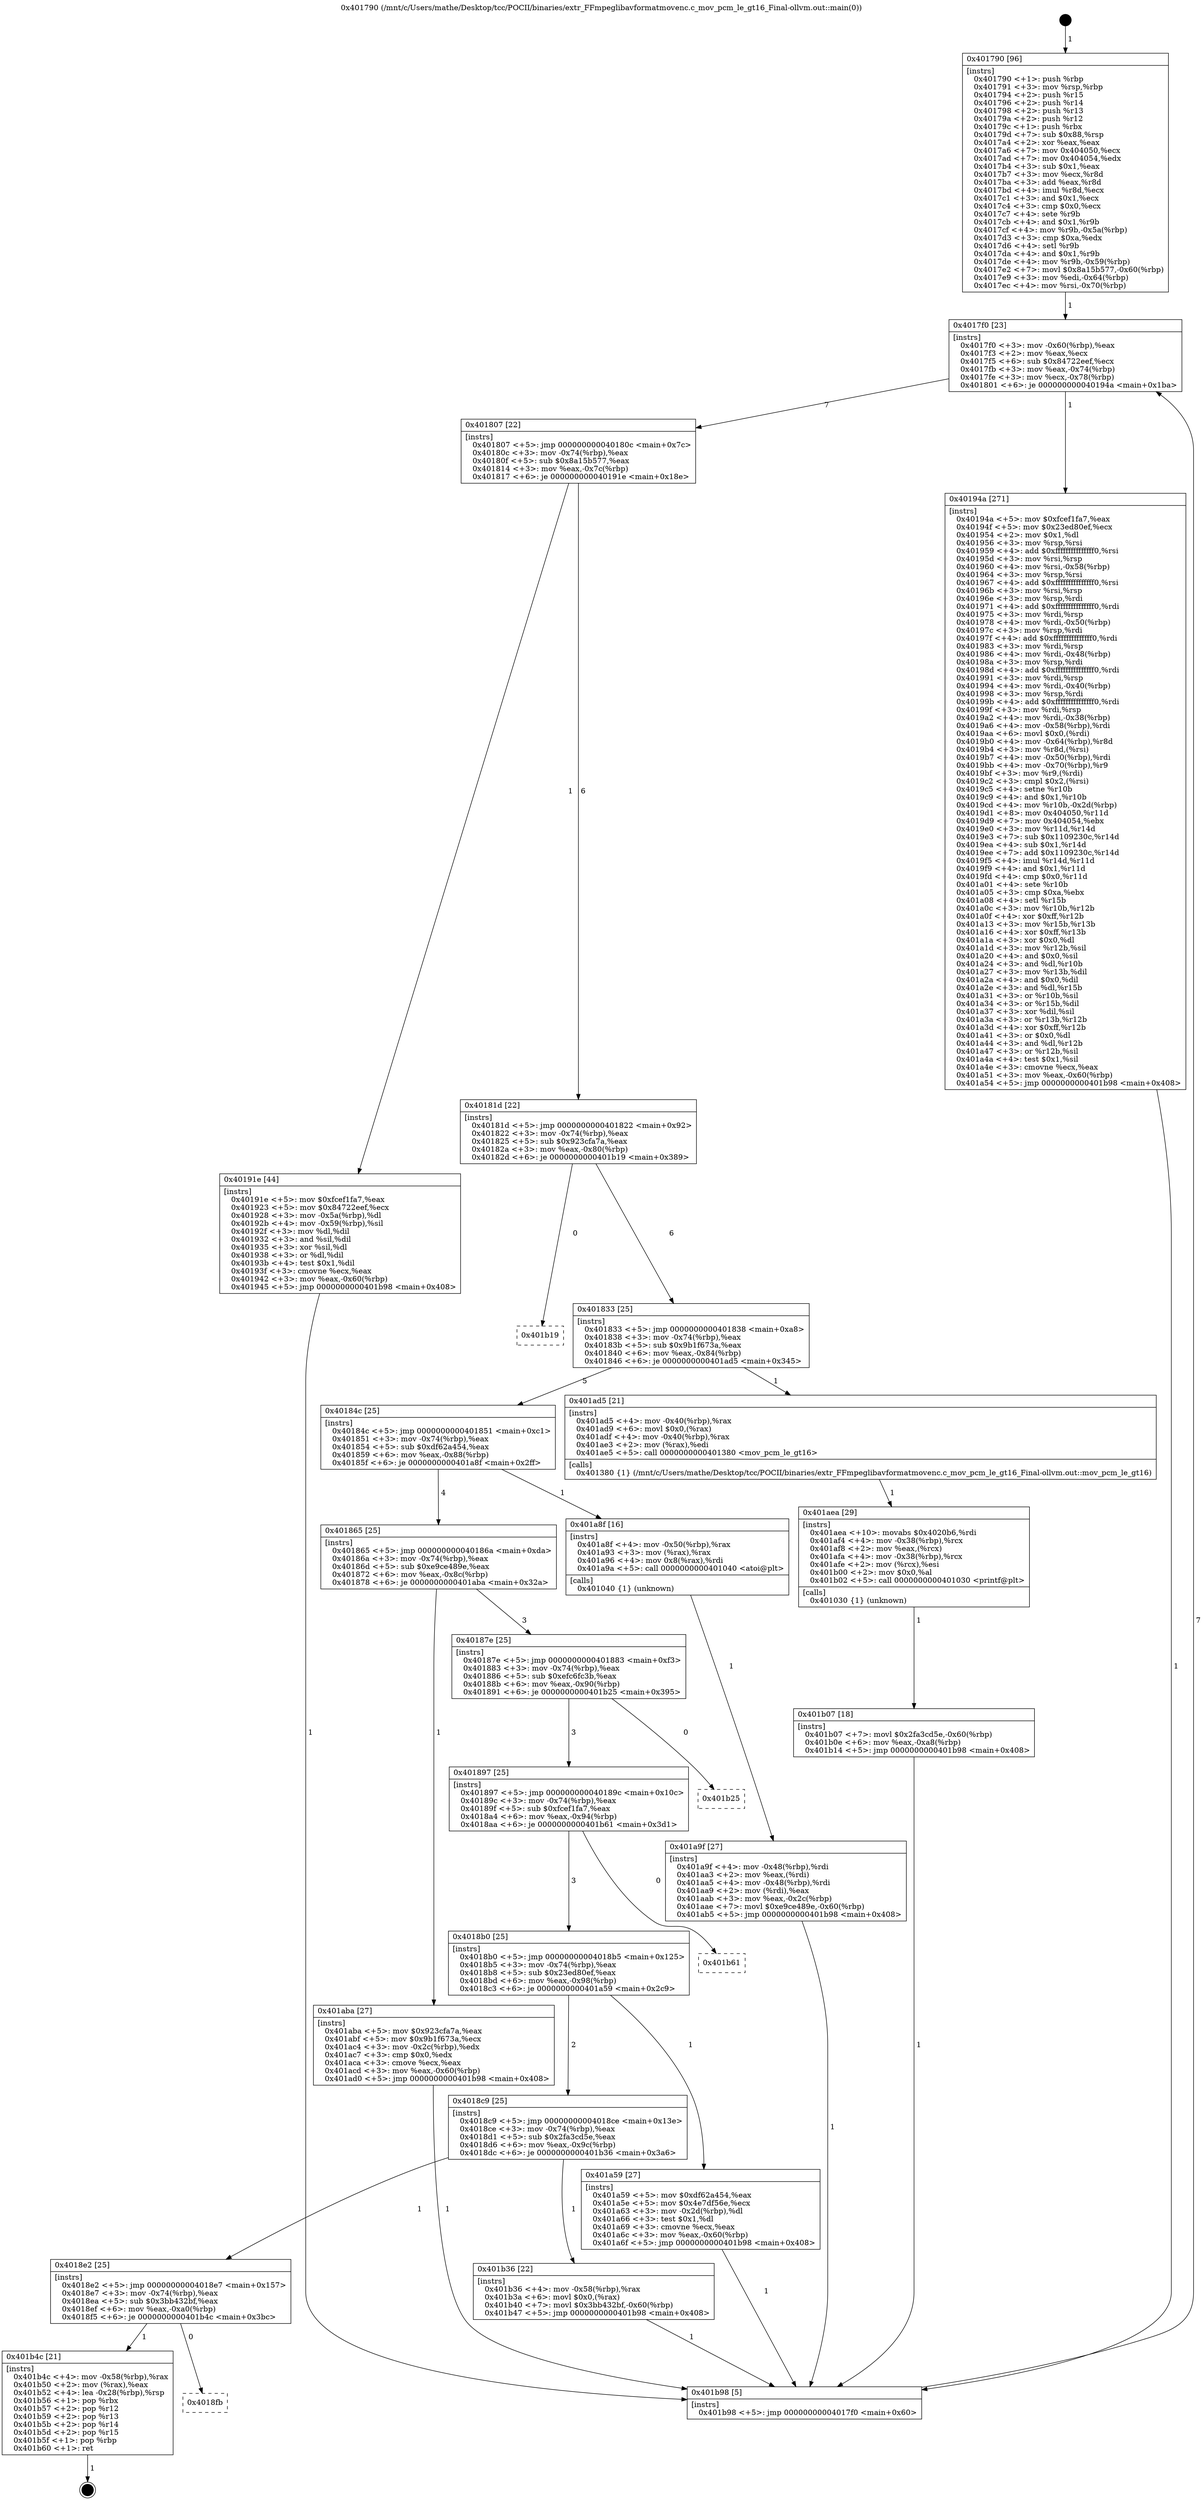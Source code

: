 digraph "0x401790" {
  label = "0x401790 (/mnt/c/Users/mathe/Desktop/tcc/POCII/binaries/extr_FFmpeglibavformatmovenc.c_mov_pcm_le_gt16_Final-ollvm.out::main(0))"
  labelloc = "t"
  node[shape=record]

  Entry [label="",width=0.3,height=0.3,shape=circle,fillcolor=black,style=filled]
  "0x4017f0" [label="{
     0x4017f0 [23]\l
     | [instrs]\l
     &nbsp;&nbsp;0x4017f0 \<+3\>: mov -0x60(%rbp),%eax\l
     &nbsp;&nbsp;0x4017f3 \<+2\>: mov %eax,%ecx\l
     &nbsp;&nbsp;0x4017f5 \<+6\>: sub $0x84722eef,%ecx\l
     &nbsp;&nbsp;0x4017fb \<+3\>: mov %eax,-0x74(%rbp)\l
     &nbsp;&nbsp;0x4017fe \<+3\>: mov %ecx,-0x78(%rbp)\l
     &nbsp;&nbsp;0x401801 \<+6\>: je 000000000040194a \<main+0x1ba\>\l
  }"]
  "0x40194a" [label="{
     0x40194a [271]\l
     | [instrs]\l
     &nbsp;&nbsp;0x40194a \<+5\>: mov $0xfcef1fa7,%eax\l
     &nbsp;&nbsp;0x40194f \<+5\>: mov $0x23ed80ef,%ecx\l
     &nbsp;&nbsp;0x401954 \<+2\>: mov $0x1,%dl\l
     &nbsp;&nbsp;0x401956 \<+3\>: mov %rsp,%rsi\l
     &nbsp;&nbsp;0x401959 \<+4\>: add $0xfffffffffffffff0,%rsi\l
     &nbsp;&nbsp;0x40195d \<+3\>: mov %rsi,%rsp\l
     &nbsp;&nbsp;0x401960 \<+4\>: mov %rsi,-0x58(%rbp)\l
     &nbsp;&nbsp;0x401964 \<+3\>: mov %rsp,%rsi\l
     &nbsp;&nbsp;0x401967 \<+4\>: add $0xfffffffffffffff0,%rsi\l
     &nbsp;&nbsp;0x40196b \<+3\>: mov %rsi,%rsp\l
     &nbsp;&nbsp;0x40196e \<+3\>: mov %rsp,%rdi\l
     &nbsp;&nbsp;0x401971 \<+4\>: add $0xfffffffffffffff0,%rdi\l
     &nbsp;&nbsp;0x401975 \<+3\>: mov %rdi,%rsp\l
     &nbsp;&nbsp;0x401978 \<+4\>: mov %rdi,-0x50(%rbp)\l
     &nbsp;&nbsp;0x40197c \<+3\>: mov %rsp,%rdi\l
     &nbsp;&nbsp;0x40197f \<+4\>: add $0xfffffffffffffff0,%rdi\l
     &nbsp;&nbsp;0x401983 \<+3\>: mov %rdi,%rsp\l
     &nbsp;&nbsp;0x401986 \<+4\>: mov %rdi,-0x48(%rbp)\l
     &nbsp;&nbsp;0x40198a \<+3\>: mov %rsp,%rdi\l
     &nbsp;&nbsp;0x40198d \<+4\>: add $0xfffffffffffffff0,%rdi\l
     &nbsp;&nbsp;0x401991 \<+3\>: mov %rdi,%rsp\l
     &nbsp;&nbsp;0x401994 \<+4\>: mov %rdi,-0x40(%rbp)\l
     &nbsp;&nbsp;0x401998 \<+3\>: mov %rsp,%rdi\l
     &nbsp;&nbsp;0x40199b \<+4\>: add $0xfffffffffffffff0,%rdi\l
     &nbsp;&nbsp;0x40199f \<+3\>: mov %rdi,%rsp\l
     &nbsp;&nbsp;0x4019a2 \<+4\>: mov %rdi,-0x38(%rbp)\l
     &nbsp;&nbsp;0x4019a6 \<+4\>: mov -0x58(%rbp),%rdi\l
     &nbsp;&nbsp;0x4019aa \<+6\>: movl $0x0,(%rdi)\l
     &nbsp;&nbsp;0x4019b0 \<+4\>: mov -0x64(%rbp),%r8d\l
     &nbsp;&nbsp;0x4019b4 \<+3\>: mov %r8d,(%rsi)\l
     &nbsp;&nbsp;0x4019b7 \<+4\>: mov -0x50(%rbp),%rdi\l
     &nbsp;&nbsp;0x4019bb \<+4\>: mov -0x70(%rbp),%r9\l
     &nbsp;&nbsp;0x4019bf \<+3\>: mov %r9,(%rdi)\l
     &nbsp;&nbsp;0x4019c2 \<+3\>: cmpl $0x2,(%rsi)\l
     &nbsp;&nbsp;0x4019c5 \<+4\>: setne %r10b\l
     &nbsp;&nbsp;0x4019c9 \<+4\>: and $0x1,%r10b\l
     &nbsp;&nbsp;0x4019cd \<+4\>: mov %r10b,-0x2d(%rbp)\l
     &nbsp;&nbsp;0x4019d1 \<+8\>: mov 0x404050,%r11d\l
     &nbsp;&nbsp;0x4019d9 \<+7\>: mov 0x404054,%ebx\l
     &nbsp;&nbsp;0x4019e0 \<+3\>: mov %r11d,%r14d\l
     &nbsp;&nbsp;0x4019e3 \<+7\>: sub $0x1109230c,%r14d\l
     &nbsp;&nbsp;0x4019ea \<+4\>: sub $0x1,%r14d\l
     &nbsp;&nbsp;0x4019ee \<+7\>: add $0x1109230c,%r14d\l
     &nbsp;&nbsp;0x4019f5 \<+4\>: imul %r14d,%r11d\l
     &nbsp;&nbsp;0x4019f9 \<+4\>: and $0x1,%r11d\l
     &nbsp;&nbsp;0x4019fd \<+4\>: cmp $0x0,%r11d\l
     &nbsp;&nbsp;0x401a01 \<+4\>: sete %r10b\l
     &nbsp;&nbsp;0x401a05 \<+3\>: cmp $0xa,%ebx\l
     &nbsp;&nbsp;0x401a08 \<+4\>: setl %r15b\l
     &nbsp;&nbsp;0x401a0c \<+3\>: mov %r10b,%r12b\l
     &nbsp;&nbsp;0x401a0f \<+4\>: xor $0xff,%r12b\l
     &nbsp;&nbsp;0x401a13 \<+3\>: mov %r15b,%r13b\l
     &nbsp;&nbsp;0x401a16 \<+4\>: xor $0xff,%r13b\l
     &nbsp;&nbsp;0x401a1a \<+3\>: xor $0x0,%dl\l
     &nbsp;&nbsp;0x401a1d \<+3\>: mov %r12b,%sil\l
     &nbsp;&nbsp;0x401a20 \<+4\>: and $0x0,%sil\l
     &nbsp;&nbsp;0x401a24 \<+3\>: and %dl,%r10b\l
     &nbsp;&nbsp;0x401a27 \<+3\>: mov %r13b,%dil\l
     &nbsp;&nbsp;0x401a2a \<+4\>: and $0x0,%dil\l
     &nbsp;&nbsp;0x401a2e \<+3\>: and %dl,%r15b\l
     &nbsp;&nbsp;0x401a31 \<+3\>: or %r10b,%sil\l
     &nbsp;&nbsp;0x401a34 \<+3\>: or %r15b,%dil\l
     &nbsp;&nbsp;0x401a37 \<+3\>: xor %dil,%sil\l
     &nbsp;&nbsp;0x401a3a \<+3\>: or %r13b,%r12b\l
     &nbsp;&nbsp;0x401a3d \<+4\>: xor $0xff,%r12b\l
     &nbsp;&nbsp;0x401a41 \<+3\>: or $0x0,%dl\l
     &nbsp;&nbsp;0x401a44 \<+3\>: and %dl,%r12b\l
     &nbsp;&nbsp;0x401a47 \<+3\>: or %r12b,%sil\l
     &nbsp;&nbsp;0x401a4a \<+4\>: test $0x1,%sil\l
     &nbsp;&nbsp;0x401a4e \<+3\>: cmovne %ecx,%eax\l
     &nbsp;&nbsp;0x401a51 \<+3\>: mov %eax,-0x60(%rbp)\l
     &nbsp;&nbsp;0x401a54 \<+5\>: jmp 0000000000401b98 \<main+0x408\>\l
  }"]
  "0x401807" [label="{
     0x401807 [22]\l
     | [instrs]\l
     &nbsp;&nbsp;0x401807 \<+5\>: jmp 000000000040180c \<main+0x7c\>\l
     &nbsp;&nbsp;0x40180c \<+3\>: mov -0x74(%rbp),%eax\l
     &nbsp;&nbsp;0x40180f \<+5\>: sub $0x8a15b577,%eax\l
     &nbsp;&nbsp;0x401814 \<+3\>: mov %eax,-0x7c(%rbp)\l
     &nbsp;&nbsp;0x401817 \<+6\>: je 000000000040191e \<main+0x18e\>\l
  }"]
  Exit [label="",width=0.3,height=0.3,shape=circle,fillcolor=black,style=filled,peripheries=2]
  "0x40191e" [label="{
     0x40191e [44]\l
     | [instrs]\l
     &nbsp;&nbsp;0x40191e \<+5\>: mov $0xfcef1fa7,%eax\l
     &nbsp;&nbsp;0x401923 \<+5\>: mov $0x84722eef,%ecx\l
     &nbsp;&nbsp;0x401928 \<+3\>: mov -0x5a(%rbp),%dl\l
     &nbsp;&nbsp;0x40192b \<+4\>: mov -0x59(%rbp),%sil\l
     &nbsp;&nbsp;0x40192f \<+3\>: mov %dl,%dil\l
     &nbsp;&nbsp;0x401932 \<+3\>: and %sil,%dil\l
     &nbsp;&nbsp;0x401935 \<+3\>: xor %sil,%dl\l
     &nbsp;&nbsp;0x401938 \<+3\>: or %dl,%dil\l
     &nbsp;&nbsp;0x40193b \<+4\>: test $0x1,%dil\l
     &nbsp;&nbsp;0x40193f \<+3\>: cmovne %ecx,%eax\l
     &nbsp;&nbsp;0x401942 \<+3\>: mov %eax,-0x60(%rbp)\l
     &nbsp;&nbsp;0x401945 \<+5\>: jmp 0000000000401b98 \<main+0x408\>\l
  }"]
  "0x40181d" [label="{
     0x40181d [22]\l
     | [instrs]\l
     &nbsp;&nbsp;0x40181d \<+5\>: jmp 0000000000401822 \<main+0x92\>\l
     &nbsp;&nbsp;0x401822 \<+3\>: mov -0x74(%rbp),%eax\l
     &nbsp;&nbsp;0x401825 \<+5\>: sub $0x923cfa7a,%eax\l
     &nbsp;&nbsp;0x40182a \<+3\>: mov %eax,-0x80(%rbp)\l
     &nbsp;&nbsp;0x40182d \<+6\>: je 0000000000401b19 \<main+0x389\>\l
  }"]
  "0x401b98" [label="{
     0x401b98 [5]\l
     | [instrs]\l
     &nbsp;&nbsp;0x401b98 \<+5\>: jmp 00000000004017f0 \<main+0x60\>\l
  }"]
  "0x401790" [label="{
     0x401790 [96]\l
     | [instrs]\l
     &nbsp;&nbsp;0x401790 \<+1\>: push %rbp\l
     &nbsp;&nbsp;0x401791 \<+3\>: mov %rsp,%rbp\l
     &nbsp;&nbsp;0x401794 \<+2\>: push %r15\l
     &nbsp;&nbsp;0x401796 \<+2\>: push %r14\l
     &nbsp;&nbsp;0x401798 \<+2\>: push %r13\l
     &nbsp;&nbsp;0x40179a \<+2\>: push %r12\l
     &nbsp;&nbsp;0x40179c \<+1\>: push %rbx\l
     &nbsp;&nbsp;0x40179d \<+7\>: sub $0x88,%rsp\l
     &nbsp;&nbsp;0x4017a4 \<+2\>: xor %eax,%eax\l
     &nbsp;&nbsp;0x4017a6 \<+7\>: mov 0x404050,%ecx\l
     &nbsp;&nbsp;0x4017ad \<+7\>: mov 0x404054,%edx\l
     &nbsp;&nbsp;0x4017b4 \<+3\>: sub $0x1,%eax\l
     &nbsp;&nbsp;0x4017b7 \<+3\>: mov %ecx,%r8d\l
     &nbsp;&nbsp;0x4017ba \<+3\>: add %eax,%r8d\l
     &nbsp;&nbsp;0x4017bd \<+4\>: imul %r8d,%ecx\l
     &nbsp;&nbsp;0x4017c1 \<+3\>: and $0x1,%ecx\l
     &nbsp;&nbsp;0x4017c4 \<+3\>: cmp $0x0,%ecx\l
     &nbsp;&nbsp;0x4017c7 \<+4\>: sete %r9b\l
     &nbsp;&nbsp;0x4017cb \<+4\>: and $0x1,%r9b\l
     &nbsp;&nbsp;0x4017cf \<+4\>: mov %r9b,-0x5a(%rbp)\l
     &nbsp;&nbsp;0x4017d3 \<+3\>: cmp $0xa,%edx\l
     &nbsp;&nbsp;0x4017d6 \<+4\>: setl %r9b\l
     &nbsp;&nbsp;0x4017da \<+4\>: and $0x1,%r9b\l
     &nbsp;&nbsp;0x4017de \<+4\>: mov %r9b,-0x59(%rbp)\l
     &nbsp;&nbsp;0x4017e2 \<+7\>: movl $0x8a15b577,-0x60(%rbp)\l
     &nbsp;&nbsp;0x4017e9 \<+3\>: mov %edi,-0x64(%rbp)\l
     &nbsp;&nbsp;0x4017ec \<+4\>: mov %rsi,-0x70(%rbp)\l
  }"]
  "0x4018fb" [label="{
     0x4018fb\l
  }", style=dashed]
  "0x401b4c" [label="{
     0x401b4c [21]\l
     | [instrs]\l
     &nbsp;&nbsp;0x401b4c \<+4\>: mov -0x58(%rbp),%rax\l
     &nbsp;&nbsp;0x401b50 \<+2\>: mov (%rax),%eax\l
     &nbsp;&nbsp;0x401b52 \<+4\>: lea -0x28(%rbp),%rsp\l
     &nbsp;&nbsp;0x401b56 \<+1\>: pop %rbx\l
     &nbsp;&nbsp;0x401b57 \<+2\>: pop %r12\l
     &nbsp;&nbsp;0x401b59 \<+2\>: pop %r13\l
     &nbsp;&nbsp;0x401b5b \<+2\>: pop %r14\l
     &nbsp;&nbsp;0x401b5d \<+2\>: pop %r15\l
     &nbsp;&nbsp;0x401b5f \<+1\>: pop %rbp\l
     &nbsp;&nbsp;0x401b60 \<+1\>: ret\l
  }"]
  "0x401b19" [label="{
     0x401b19\l
  }", style=dashed]
  "0x401833" [label="{
     0x401833 [25]\l
     | [instrs]\l
     &nbsp;&nbsp;0x401833 \<+5\>: jmp 0000000000401838 \<main+0xa8\>\l
     &nbsp;&nbsp;0x401838 \<+3\>: mov -0x74(%rbp),%eax\l
     &nbsp;&nbsp;0x40183b \<+5\>: sub $0x9b1f673a,%eax\l
     &nbsp;&nbsp;0x401840 \<+6\>: mov %eax,-0x84(%rbp)\l
     &nbsp;&nbsp;0x401846 \<+6\>: je 0000000000401ad5 \<main+0x345\>\l
  }"]
  "0x4018e2" [label="{
     0x4018e2 [25]\l
     | [instrs]\l
     &nbsp;&nbsp;0x4018e2 \<+5\>: jmp 00000000004018e7 \<main+0x157\>\l
     &nbsp;&nbsp;0x4018e7 \<+3\>: mov -0x74(%rbp),%eax\l
     &nbsp;&nbsp;0x4018ea \<+5\>: sub $0x3bb432bf,%eax\l
     &nbsp;&nbsp;0x4018ef \<+6\>: mov %eax,-0xa0(%rbp)\l
     &nbsp;&nbsp;0x4018f5 \<+6\>: je 0000000000401b4c \<main+0x3bc\>\l
  }"]
  "0x401ad5" [label="{
     0x401ad5 [21]\l
     | [instrs]\l
     &nbsp;&nbsp;0x401ad5 \<+4\>: mov -0x40(%rbp),%rax\l
     &nbsp;&nbsp;0x401ad9 \<+6\>: movl $0x0,(%rax)\l
     &nbsp;&nbsp;0x401adf \<+4\>: mov -0x40(%rbp),%rax\l
     &nbsp;&nbsp;0x401ae3 \<+2\>: mov (%rax),%edi\l
     &nbsp;&nbsp;0x401ae5 \<+5\>: call 0000000000401380 \<mov_pcm_le_gt16\>\l
     | [calls]\l
     &nbsp;&nbsp;0x401380 \{1\} (/mnt/c/Users/mathe/Desktop/tcc/POCII/binaries/extr_FFmpeglibavformatmovenc.c_mov_pcm_le_gt16_Final-ollvm.out::mov_pcm_le_gt16)\l
  }"]
  "0x40184c" [label="{
     0x40184c [25]\l
     | [instrs]\l
     &nbsp;&nbsp;0x40184c \<+5\>: jmp 0000000000401851 \<main+0xc1\>\l
     &nbsp;&nbsp;0x401851 \<+3\>: mov -0x74(%rbp),%eax\l
     &nbsp;&nbsp;0x401854 \<+5\>: sub $0xdf62a454,%eax\l
     &nbsp;&nbsp;0x401859 \<+6\>: mov %eax,-0x88(%rbp)\l
     &nbsp;&nbsp;0x40185f \<+6\>: je 0000000000401a8f \<main+0x2ff\>\l
  }"]
  "0x401b36" [label="{
     0x401b36 [22]\l
     | [instrs]\l
     &nbsp;&nbsp;0x401b36 \<+4\>: mov -0x58(%rbp),%rax\l
     &nbsp;&nbsp;0x401b3a \<+6\>: movl $0x0,(%rax)\l
     &nbsp;&nbsp;0x401b40 \<+7\>: movl $0x3bb432bf,-0x60(%rbp)\l
     &nbsp;&nbsp;0x401b47 \<+5\>: jmp 0000000000401b98 \<main+0x408\>\l
  }"]
  "0x401a8f" [label="{
     0x401a8f [16]\l
     | [instrs]\l
     &nbsp;&nbsp;0x401a8f \<+4\>: mov -0x50(%rbp),%rax\l
     &nbsp;&nbsp;0x401a93 \<+3\>: mov (%rax),%rax\l
     &nbsp;&nbsp;0x401a96 \<+4\>: mov 0x8(%rax),%rdi\l
     &nbsp;&nbsp;0x401a9a \<+5\>: call 0000000000401040 \<atoi@plt\>\l
     | [calls]\l
     &nbsp;&nbsp;0x401040 \{1\} (unknown)\l
  }"]
  "0x401865" [label="{
     0x401865 [25]\l
     | [instrs]\l
     &nbsp;&nbsp;0x401865 \<+5\>: jmp 000000000040186a \<main+0xda\>\l
     &nbsp;&nbsp;0x40186a \<+3\>: mov -0x74(%rbp),%eax\l
     &nbsp;&nbsp;0x40186d \<+5\>: sub $0xe9ce489e,%eax\l
     &nbsp;&nbsp;0x401872 \<+6\>: mov %eax,-0x8c(%rbp)\l
     &nbsp;&nbsp;0x401878 \<+6\>: je 0000000000401aba \<main+0x32a\>\l
  }"]
  "0x401b07" [label="{
     0x401b07 [18]\l
     | [instrs]\l
     &nbsp;&nbsp;0x401b07 \<+7\>: movl $0x2fa3cd5e,-0x60(%rbp)\l
     &nbsp;&nbsp;0x401b0e \<+6\>: mov %eax,-0xa8(%rbp)\l
     &nbsp;&nbsp;0x401b14 \<+5\>: jmp 0000000000401b98 \<main+0x408\>\l
  }"]
  "0x401aba" [label="{
     0x401aba [27]\l
     | [instrs]\l
     &nbsp;&nbsp;0x401aba \<+5\>: mov $0x923cfa7a,%eax\l
     &nbsp;&nbsp;0x401abf \<+5\>: mov $0x9b1f673a,%ecx\l
     &nbsp;&nbsp;0x401ac4 \<+3\>: mov -0x2c(%rbp),%edx\l
     &nbsp;&nbsp;0x401ac7 \<+3\>: cmp $0x0,%edx\l
     &nbsp;&nbsp;0x401aca \<+3\>: cmove %ecx,%eax\l
     &nbsp;&nbsp;0x401acd \<+3\>: mov %eax,-0x60(%rbp)\l
     &nbsp;&nbsp;0x401ad0 \<+5\>: jmp 0000000000401b98 \<main+0x408\>\l
  }"]
  "0x40187e" [label="{
     0x40187e [25]\l
     | [instrs]\l
     &nbsp;&nbsp;0x40187e \<+5\>: jmp 0000000000401883 \<main+0xf3\>\l
     &nbsp;&nbsp;0x401883 \<+3\>: mov -0x74(%rbp),%eax\l
     &nbsp;&nbsp;0x401886 \<+5\>: sub $0xefc6fc3b,%eax\l
     &nbsp;&nbsp;0x40188b \<+6\>: mov %eax,-0x90(%rbp)\l
     &nbsp;&nbsp;0x401891 \<+6\>: je 0000000000401b25 \<main+0x395\>\l
  }"]
  "0x401aea" [label="{
     0x401aea [29]\l
     | [instrs]\l
     &nbsp;&nbsp;0x401aea \<+10\>: movabs $0x4020b6,%rdi\l
     &nbsp;&nbsp;0x401af4 \<+4\>: mov -0x38(%rbp),%rcx\l
     &nbsp;&nbsp;0x401af8 \<+2\>: mov %eax,(%rcx)\l
     &nbsp;&nbsp;0x401afa \<+4\>: mov -0x38(%rbp),%rcx\l
     &nbsp;&nbsp;0x401afe \<+2\>: mov (%rcx),%esi\l
     &nbsp;&nbsp;0x401b00 \<+2\>: mov $0x0,%al\l
     &nbsp;&nbsp;0x401b02 \<+5\>: call 0000000000401030 \<printf@plt\>\l
     | [calls]\l
     &nbsp;&nbsp;0x401030 \{1\} (unknown)\l
  }"]
  "0x401b25" [label="{
     0x401b25\l
  }", style=dashed]
  "0x401897" [label="{
     0x401897 [25]\l
     | [instrs]\l
     &nbsp;&nbsp;0x401897 \<+5\>: jmp 000000000040189c \<main+0x10c\>\l
     &nbsp;&nbsp;0x40189c \<+3\>: mov -0x74(%rbp),%eax\l
     &nbsp;&nbsp;0x40189f \<+5\>: sub $0xfcef1fa7,%eax\l
     &nbsp;&nbsp;0x4018a4 \<+6\>: mov %eax,-0x94(%rbp)\l
     &nbsp;&nbsp;0x4018aa \<+6\>: je 0000000000401b61 \<main+0x3d1\>\l
  }"]
  "0x401a9f" [label="{
     0x401a9f [27]\l
     | [instrs]\l
     &nbsp;&nbsp;0x401a9f \<+4\>: mov -0x48(%rbp),%rdi\l
     &nbsp;&nbsp;0x401aa3 \<+2\>: mov %eax,(%rdi)\l
     &nbsp;&nbsp;0x401aa5 \<+4\>: mov -0x48(%rbp),%rdi\l
     &nbsp;&nbsp;0x401aa9 \<+2\>: mov (%rdi),%eax\l
     &nbsp;&nbsp;0x401aab \<+3\>: mov %eax,-0x2c(%rbp)\l
     &nbsp;&nbsp;0x401aae \<+7\>: movl $0xe9ce489e,-0x60(%rbp)\l
     &nbsp;&nbsp;0x401ab5 \<+5\>: jmp 0000000000401b98 \<main+0x408\>\l
  }"]
  "0x401b61" [label="{
     0x401b61\l
  }", style=dashed]
  "0x4018b0" [label="{
     0x4018b0 [25]\l
     | [instrs]\l
     &nbsp;&nbsp;0x4018b0 \<+5\>: jmp 00000000004018b5 \<main+0x125\>\l
     &nbsp;&nbsp;0x4018b5 \<+3\>: mov -0x74(%rbp),%eax\l
     &nbsp;&nbsp;0x4018b8 \<+5\>: sub $0x23ed80ef,%eax\l
     &nbsp;&nbsp;0x4018bd \<+6\>: mov %eax,-0x98(%rbp)\l
     &nbsp;&nbsp;0x4018c3 \<+6\>: je 0000000000401a59 \<main+0x2c9\>\l
  }"]
  "0x4018c9" [label="{
     0x4018c9 [25]\l
     | [instrs]\l
     &nbsp;&nbsp;0x4018c9 \<+5\>: jmp 00000000004018ce \<main+0x13e\>\l
     &nbsp;&nbsp;0x4018ce \<+3\>: mov -0x74(%rbp),%eax\l
     &nbsp;&nbsp;0x4018d1 \<+5\>: sub $0x2fa3cd5e,%eax\l
     &nbsp;&nbsp;0x4018d6 \<+6\>: mov %eax,-0x9c(%rbp)\l
     &nbsp;&nbsp;0x4018dc \<+6\>: je 0000000000401b36 \<main+0x3a6\>\l
  }"]
  "0x401a59" [label="{
     0x401a59 [27]\l
     | [instrs]\l
     &nbsp;&nbsp;0x401a59 \<+5\>: mov $0xdf62a454,%eax\l
     &nbsp;&nbsp;0x401a5e \<+5\>: mov $0x4e7df56e,%ecx\l
     &nbsp;&nbsp;0x401a63 \<+3\>: mov -0x2d(%rbp),%dl\l
     &nbsp;&nbsp;0x401a66 \<+3\>: test $0x1,%dl\l
     &nbsp;&nbsp;0x401a69 \<+3\>: cmovne %ecx,%eax\l
     &nbsp;&nbsp;0x401a6c \<+3\>: mov %eax,-0x60(%rbp)\l
     &nbsp;&nbsp;0x401a6f \<+5\>: jmp 0000000000401b98 \<main+0x408\>\l
  }"]
  Entry -> "0x401790" [label=" 1"]
  "0x4017f0" -> "0x40194a" [label=" 1"]
  "0x4017f0" -> "0x401807" [label=" 7"]
  "0x401b4c" -> Exit [label=" 1"]
  "0x401807" -> "0x40191e" [label=" 1"]
  "0x401807" -> "0x40181d" [label=" 6"]
  "0x40191e" -> "0x401b98" [label=" 1"]
  "0x401790" -> "0x4017f0" [label=" 1"]
  "0x401b98" -> "0x4017f0" [label=" 7"]
  "0x4018e2" -> "0x4018fb" [label=" 0"]
  "0x40194a" -> "0x401b98" [label=" 1"]
  "0x4018e2" -> "0x401b4c" [label=" 1"]
  "0x40181d" -> "0x401b19" [label=" 0"]
  "0x40181d" -> "0x401833" [label=" 6"]
  "0x401b36" -> "0x401b98" [label=" 1"]
  "0x401833" -> "0x401ad5" [label=" 1"]
  "0x401833" -> "0x40184c" [label=" 5"]
  "0x4018c9" -> "0x4018e2" [label=" 1"]
  "0x40184c" -> "0x401a8f" [label=" 1"]
  "0x40184c" -> "0x401865" [label=" 4"]
  "0x4018c9" -> "0x401b36" [label=" 1"]
  "0x401865" -> "0x401aba" [label=" 1"]
  "0x401865" -> "0x40187e" [label=" 3"]
  "0x401b07" -> "0x401b98" [label=" 1"]
  "0x40187e" -> "0x401b25" [label=" 0"]
  "0x40187e" -> "0x401897" [label=" 3"]
  "0x401aea" -> "0x401b07" [label=" 1"]
  "0x401897" -> "0x401b61" [label=" 0"]
  "0x401897" -> "0x4018b0" [label=" 3"]
  "0x401ad5" -> "0x401aea" [label=" 1"]
  "0x4018b0" -> "0x401a59" [label=" 1"]
  "0x4018b0" -> "0x4018c9" [label=" 2"]
  "0x401a59" -> "0x401b98" [label=" 1"]
  "0x401a8f" -> "0x401a9f" [label=" 1"]
  "0x401a9f" -> "0x401b98" [label=" 1"]
  "0x401aba" -> "0x401b98" [label=" 1"]
}
